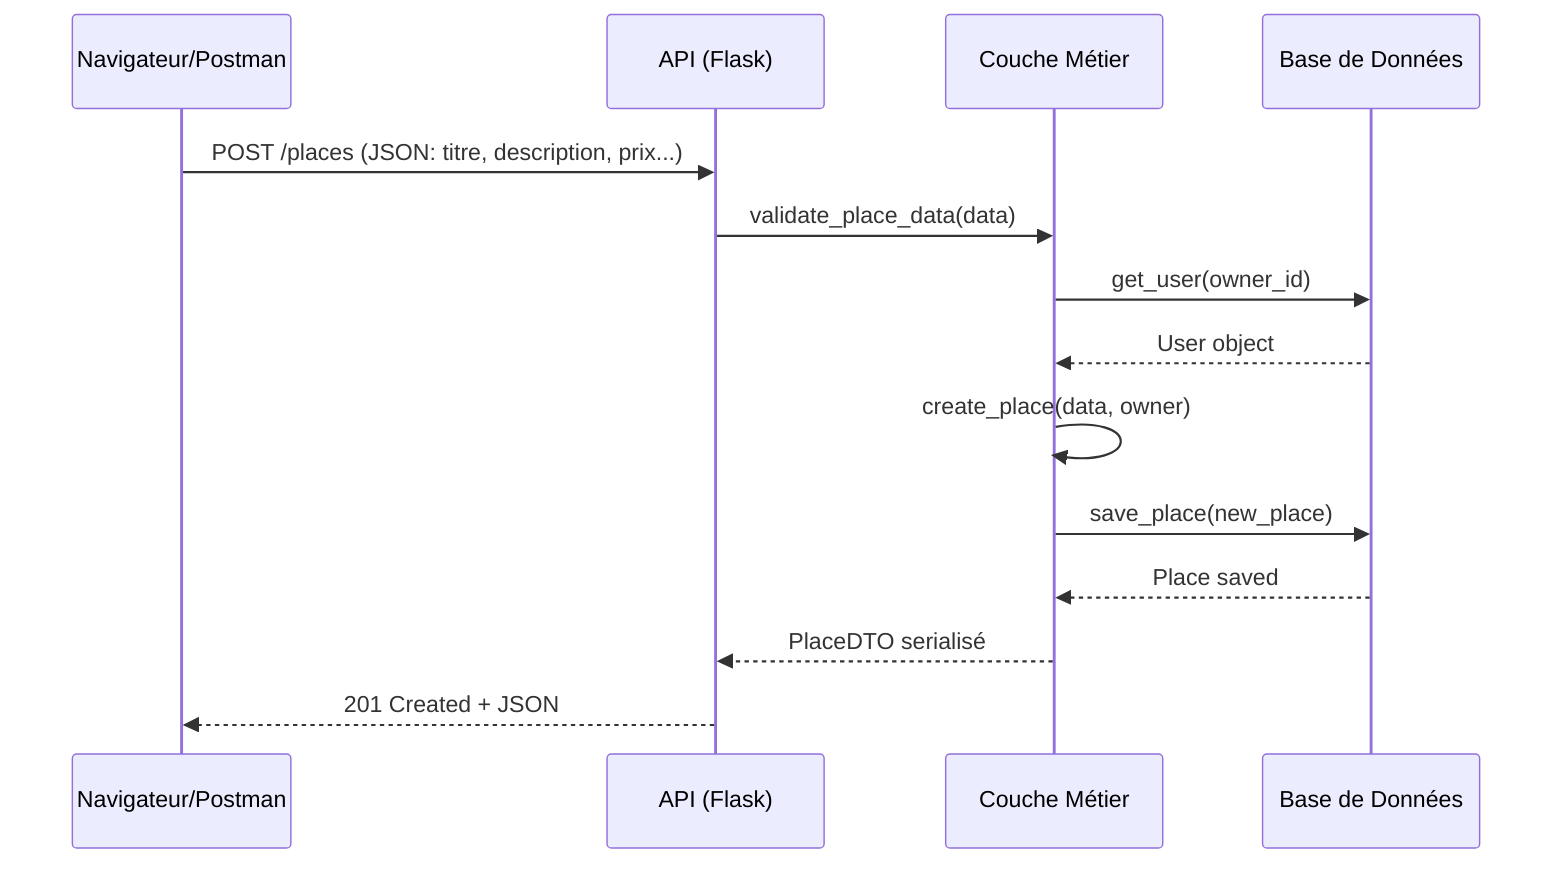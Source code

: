 sequenceDiagram
    participant Client as Navigateur/Postman
    participant API as API (Flask)
    participant Business as Couche Métier
    participant DB as Base de Données

    Client->>API: POST /places (JSON: titre, description, prix...)
    API->>Business: validate_place_data(data)
    Business->>DB: get_user(owner_id)
    DB-->>Business: User object
    Business->>Business: create_place(data, owner)
    Business->>DB: save_place(new_place)
    DB-->>Business: Place saved
    Business-->>API: PlaceDTO serialisé
    API-->>Client: 201 Created + JSON